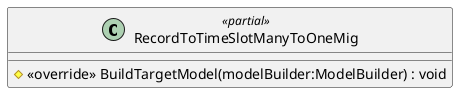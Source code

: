 @startuml
class RecordToTimeSlotManyToOneMig <<partial>> {
    # <<override>> BuildTargetModel(modelBuilder:ModelBuilder) : void
}
@enduml
